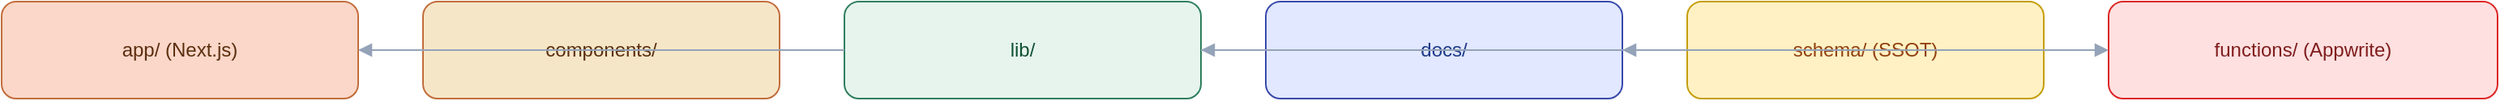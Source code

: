 <mxfile version="24.7.2" type="device"><diagram id="repo-map" name="Repo Map"><mxGraphModel dx="1392" dy="850" grid="1" gridSize="10" guides="1" tooltips="1" connect="1" arrows="1" fold="1" page="1" pageScale="1" pageWidth="1920" pageHeight="1080" math="0" shadow="0"><root><mxCell id="0"/><mxCell id="1" parent="0"/><mxCell id="app" value="app/ (Next.js)" style="rounded=1;fillColor=#FAD7C8;strokeColor=#C26D3C;fontColor=#5B2E0F;whiteSpace=wrap;html=1;" vertex="1" parent="1"><mxGeometry x="60" y="60" width="220" height="60" as="geometry"/></mxCell><mxCell id="components" value="components/" style="rounded=1;fillColor=#F6E6C8;strokeColor=#C26D3C;fontColor=#5B2E0F;whiteSpace=wrap;html=1;" vertex="1" parent="1"><mxGeometry x="320" y="60" width="220" height="60" as="geometry"/></mxCell><mxCell id="lib" value="lib/" style="rounded=1;fillColor=#E7F4EE;strokeColor=#2F7F5F;fontColor=#0F5132;whiteSpace=wrap;html=1;" vertex="1" parent="1"><mxGeometry x="580" y="60" width="220" height="60" as="geometry"/></mxCell><mxCell id="docs" value="docs/" style="rounded=1;fillColor=#E1E8FF;strokeColor=#3949AB;fontColor=#1E3A8A;whiteSpace=wrap;html=1;" vertex="1" parent="1"><mxGeometry x="840" y="60" width="220" height="60" as="geometry"/></mxCell><mxCell id="schema" value="schema/ (SSOT)" style="rounded=1;fillColor=#FFF1C4;strokeColor=#C59E0B;fontColor=#92400E;whiteSpace=wrap;html=1;" vertex="1" parent="1"><mxGeometry x="1100" y="60" width="220" height="60" as="geometry"/></mxCell><mxCell id="functions" value="functions/ (Appwrite)" style="rounded=1;fillColor=#FFE0E0;strokeColor=#DC2626;fontColor=#7F1D1D;whiteSpace=wrap;html=1;" vertex="1" parent="1"><mxGeometry x="1360" y="60" width="240" height="60" as="geometry"/></mxCell><mxCell id="edges1" value="" style="endArrow=block;endFill=1;strokeColor=#94A3B8;" edge="1" source="schema" target="lib" parent="1"><mxGeometry relative="1" as="geometry"/></mxCell><mxCell id="edges2" value="" style="endArrow=block;endFill=1;strokeColor=#94A3B8;" edge="1" source="schema" target="docs" parent="1"><mxGeometry relative="1" as="geometry"/></mxCell><mxCell id="edges3" value="" style="endArrow=block;endFill=1;strokeColor=#94A3B8;" edge="1" source="lib" target="app" parent="1"><mxGeometry relative="1" as="geometry"/></mxCell><mxCell id="edges4" value="" style="endArrow=block;endFill=1;strokeColor=#94A3B8;" edge="1" source="lib" target="functions" parent="1"><mxGeometry relative="1" as="geometry"/></mxCell></root></mxGraphModel></diagram></mxfile>
